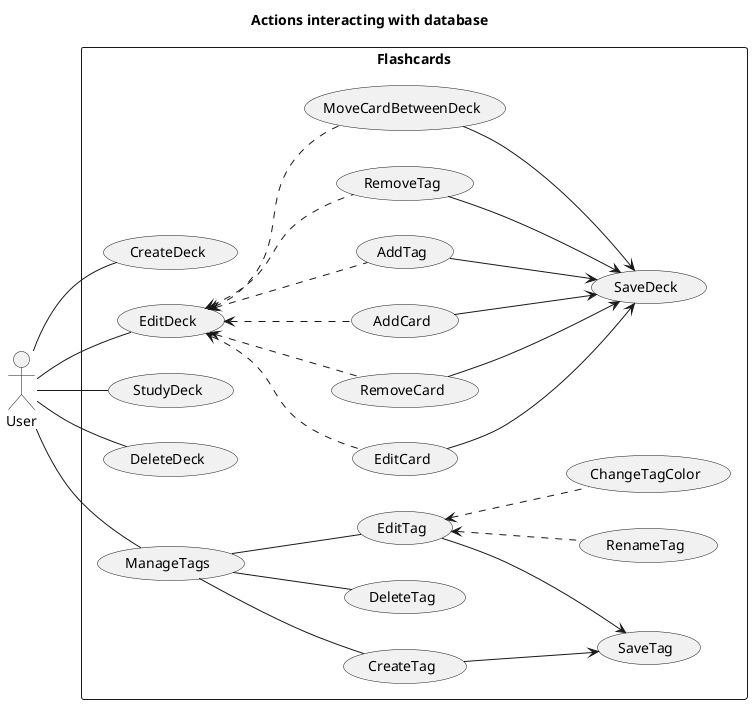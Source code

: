 @startuml

title "Actions interacting with database"

left to right direction

:User: as U

rectangle Flashcards {
    (CreateDeck)
    (EditDeck)
    (StudyDeck)
    (EditCard)
    (RemoveCard)

    U -- (CreateDeck)
    U -- (EditDeck)
    U -- (StudyDeck)
    U -- (DeleteDeck)

    (EditDeck) <.. (EditCard)
    (EditCard) --> (SaveDeck)

    (EditDeck) <.. (AddCard)
    (AddCard) --> (SaveDeck)

    (EditDeck) <.. (RemoveCard)
    (RemoveCard) --> (SaveDeck)

    (EditDeck) <.. (AddTag)
    (EditDeck) <.. (RemoveTag)
    (AddTag) --> (SaveDeck)
    (RemoveTag) --> (SaveDeck)

    (EditDeck) <.. (MoveCardBetweenDeck)
    (MoveCardBetweenDeck) --> (SaveDeck)

    U -- (ManageTags)
    (ManageTags) -- (CreateTag)
    (ManageTags) -- (DeleteTag)
    (ManageTags) -- (EditTag)
    (EditTag) <.. (RenameTag)
    (EditTag) <.. (ChangeTagColor)

    (CreateTag) --> (SaveTag)
    (EditTag) --> (SaveTag)
}

@enduml

